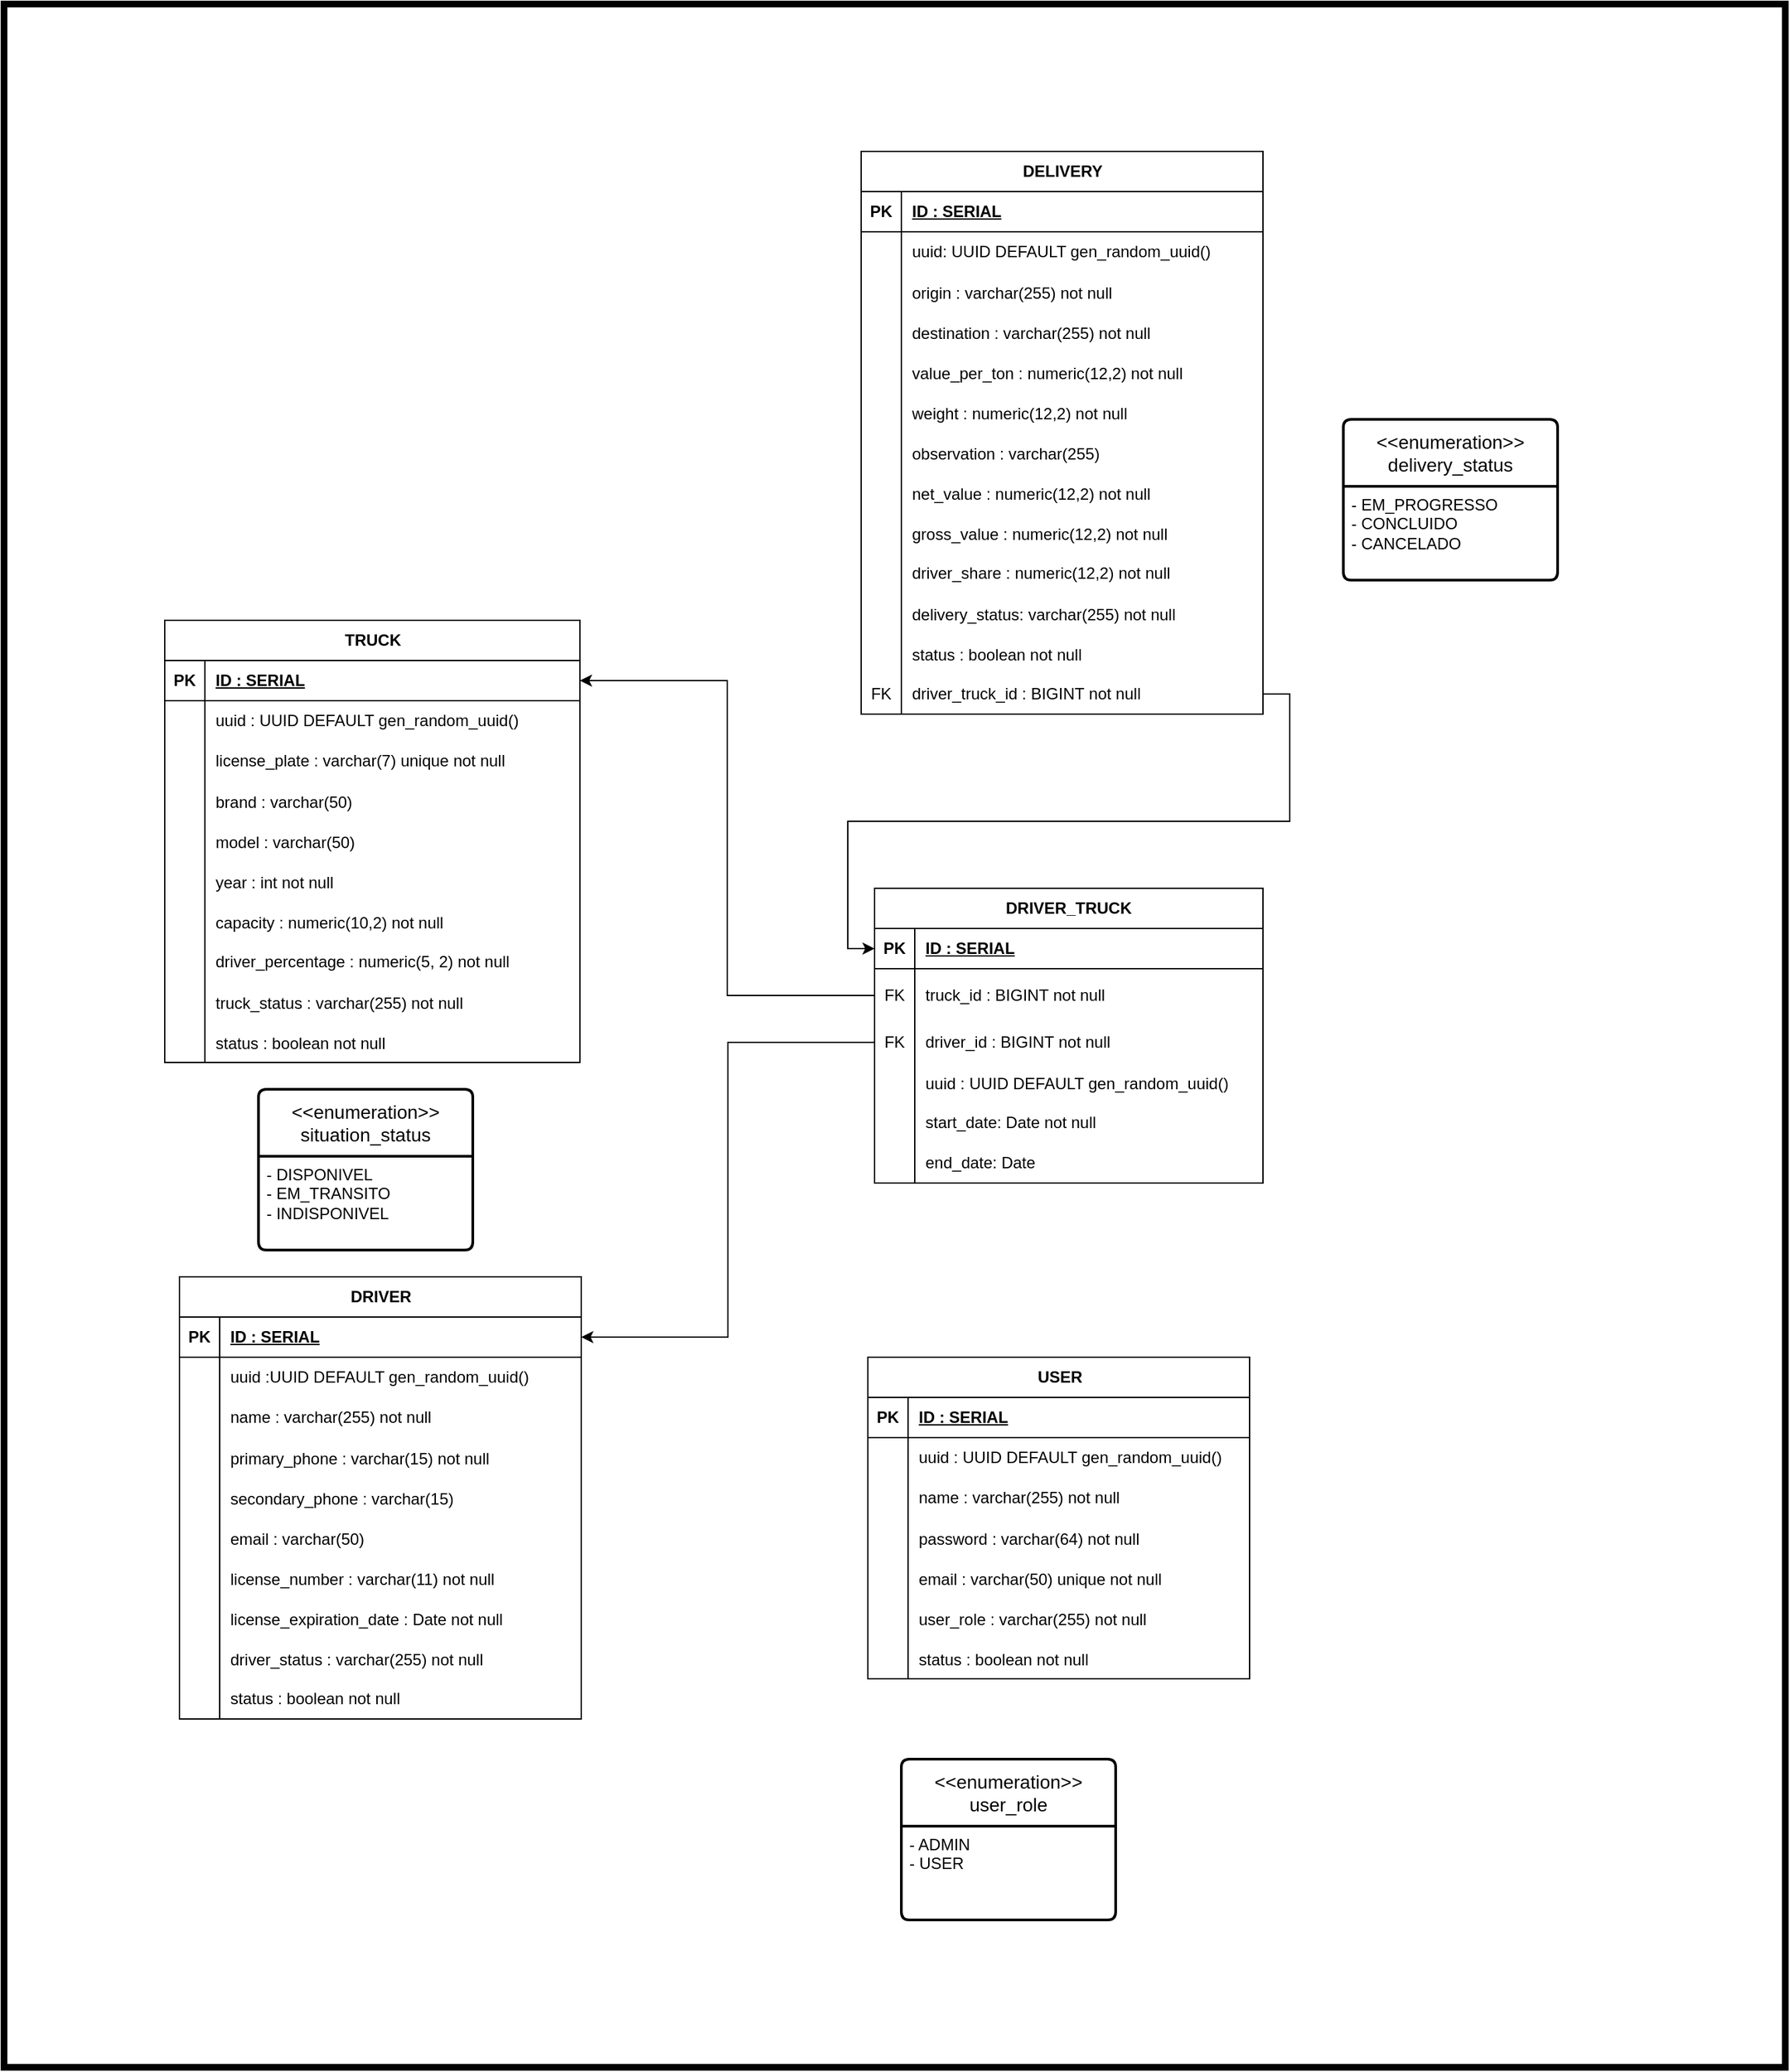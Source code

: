 <mxfile version="24.8.4">
  <diagram name="Página-1" id="pNqZ_SNLBmoqVt6MSf-a">
    <mxGraphModel dx="3679" dy="2663" grid="1" gridSize="10" guides="1" tooltips="1" connect="1" arrows="1" fold="1" page="1" pageScale="1" pageWidth="827" pageHeight="1169" math="0" shadow="0">
      <root>
        <mxCell id="0" />
        <mxCell id="1" parent="0" />
        <mxCell id="ezXLMtQOv2RWku8Z_4Wh-1" value="DRIVER_TRUCK" style="shape=table;startSize=30;container=1;collapsible=1;childLayout=tableLayout;fixedRows=1;rowLines=0;fontStyle=1;align=center;resizeLast=1;html=1;whiteSpace=wrap;" parent="1" vertex="1">
          <mxGeometry x="650" y="80" width="290" height="220" as="geometry" />
        </mxCell>
        <mxCell id="ezXLMtQOv2RWku8Z_4Wh-36" value="" style="shape=tableRow;horizontal=0;startSize=0;swimlaneHead=0;swimlaneBody=0;fillColor=none;collapsible=0;dropTarget=0;points=[[0,0.5],[1,0.5]];portConstraint=eastwest;top=0;left=0;right=0;bottom=1;" parent="ezXLMtQOv2RWku8Z_4Wh-1" vertex="1">
          <mxGeometry y="30" width="290" height="30" as="geometry" />
        </mxCell>
        <mxCell id="ezXLMtQOv2RWku8Z_4Wh-37" value="PK" style="shape=partialRectangle;connectable=0;fillColor=none;top=0;left=0;bottom=0;right=0;fontStyle=1;overflow=hidden;whiteSpace=wrap;html=1;" parent="ezXLMtQOv2RWku8Z_4Wh-36" vertex="1">
          <mxGeometry width="30" height="30" as="geometry">
            <mxRectangle width="30" height="30" as="alternateBounds" />
          </mxGeometry>
        </mxCell>
        <mxCell id="ezXLMtQOv2RWku8Z_4Wh-38" value="ID : SERIAL" style="shape=partialRectangle;connectable=0;fillColor=none;top=0;left=0;bottom=0;right=0;align=left;spacingLeft=6;fontStyle=5;overflow=hidden;whiteSpace=wrap;html=1;" parent="ezXLMtQOv2RWku8Z_4Wh-36" vertex="1">
          <mxGeometry x="30" width="260" height="30" as="geometry">
            <mxRectangle width="260" height="30" as="alternateBounds" />
          </mxGeometry>
        </mxCell>
        <mxCell id="ezXLMtQOv2RWku8Z_4Wh-386" value="" style="shape=tableRow;horizontal=0;startSize=0;swimlaneHead=0;swimlaneBody=0;fillColor=none;collapsible=0;dropTarget=0;points=[[0,0.5],[1,0.5]];portConstraint=eastwest;top=0;left=0;right=0;bottom=0;" parent="ezXLMtQOv2RWku8Z_4Wh-1" vertex="1">
          <mxGeometry y="60" width="290" height="40" as="geometry" />
        </mxCell>
        <mxCell id="ezXLMtQOv2RWku8Z_4Wh-387" value="FK" style="shape=partialRectangle;connectable=0;fillColor=none;top=0;left=0;bottom=0;right=0;fontStyle=0;overflow=hidden;whiteSpace=wrap;html=1;" parent="ezXLMtQOv2RWku8Z_4Wh-386" vertex="1">
          <mxGeometry width="30" height="40" as="geometry">
            <mxRectangle width="30" height="40" as="alternateBounds" />
          </mxGeometry>
        </mxCell>
        <mxCell id="ezXLMtQOv2RWku8Z_4Wh-388" value="truck_id : BIGINT&lt;span style=&quot;text-wrap-mode: nowrap;&quot;&gt;&amp;nbsp;not null&lt;/span&gt;" style="shape=partialRectangle;connectable=0;fillColor=none;top=0;left=0;bottom=0;right=0;align=left;spacingLeft=6;fontStyle=0;overflow=hidden;whiteSpace=wrap;html=1;" parent="ezXLMtQOv2RWku8Z_4Wh-386" vertex="1">
          <mxGeometry x="30" width="260" height="40" as="geometry">
            <mxRectangle width="260" height="40" as="alternateBounds" />
          </mxGeometry>
        </mxCell>
        <mxCell id="ezXLMtQOv2RWku8Z_4Wh-382" value="" style="shape=tableRow;horizontal=0;startSize=0;swimlaneHead=0;swimlaneBody=0;fillColor=none;collapsible=0;dropTarget=0;points=[[0,0.5],[1,0.5]];portConstraint=eastwest;top=0;left=0;right=0;bottom=0;" parent="ezXLMtQOv2RWku8Z_4Wh-1" vertex="1">
          <mxGeometry y="100" width="290" height="30" as="geometry" />
        </mxCell>
        <mxCell id="ezXLMtQOv2RWku8Z_4Wh-383" value="FK" style="shape=partialRectangle;connectable=0;fillColor=none;top=0;left=0;bottom=0;right=0;fontStyle=0;overflow=hidden;whiteSpace=wrap;html=1;" parent="ezXLMtQOv2RWku8Z_4Wh-382" vertex="1">
          <mxGeometry width="30" height="30" as="geometry">
            <mxRectangle width="30" height="30" as="alternateBounds" />
          </mxGeometry>
        </mxCell>
        <mxCell id="ezXLMtQOv2RWku8Z_4Wh-384" value="driver_id : BIGINT&lt;span style=&quot;text-wrap-mode: nowrap;&quot;&gt;&amp;nbsp;not null&lt;/span&gt;" style="shape=partialRectangle;connectable=0;fillColor=none;top=0;left=0;bottom=0;right=0;align=left;spacingLeft=6;fontStyle=0;overflow=hidden;whiteSpace=wrap;html=1;" parent="ezXLMtQOv2RWku8Z_4Wh-382" vertex="1">
          <mxGeometry x="30" width="260" height="30" as="geometry">
            <mxRectangle width="260" height="30" as="alternateBounds" />
          </mxGeometry>
        </mxCell>
        <mxCell id="Ko2edAD_BaUw7JD7dSCf-1" value="" style="shape=tableRow;horizontal=0;startSize=0;swimlaneHead=0;swimlaneBody=0;fillColor=none;collapsible=0;dropTarget=0;points=[[0,0.5],[1,0.5]];portConstraint=eastwest;top=0;left=0;right=0;bottom=0;" parent="ezXLMtQOv2RWku8Z_4Wh-1" vertex="1">
          <mxGeometry y="130" width="290" height="30" as="geometry" />
        </mxCell>
        <mxCell id="Ko2edAD_BaUw7JD7dSCf-2" value="" style="shape=partialRectangle;connectable=0;fillColor=none;top=0;left=0;bottom=0;right=0;editable=1;overflow=hidden;" parent="Ko2edAD_BaUw7JD7dSCf-1" vertex="1">
          <mxGeometry width="30" height="30" as="geometry">
            <mxRectangle width="30" height="30" as="alternateBounds" />
          </mxGeometry>
        </mxCell>
        <mxCell id="Ko2edAD_BaUw7JD7dSCf-3" value="uuid : UUID DEFAULT gen_random_uuid()" style="shape=partialRectangle;connectable=0;fillColor=none;top=0;left=0;bottom=0;right=0;align=left;spacingLeft=6;overflow=hidden;" parent="Ko2edAD_BaUw7JD7dSCf-1" vertex="1">
          <mxGeometry x="30" width="260" height="30" as="geometry">
            <mxRectangle width="260" height="30" as="alternateBounds" />
          </mxGeometry>
        </mxCell>
        <mxCell id="ezXLMtQOv2RWku8Z_4Wh-8" value="" style="shape=tableRow;horizontal=0;startSize=0;swimlaneHead=0;swimlaneBody=0;fillColor=none;collapsible=0;dropTarget=0;points=[[0,0.5],[1,0.5]];portConstraint=eastwest;top=0;left=0;right=0;bottom=0;html=1;" parent="ezXLMtQOv2RWku8Z_4Wh-1" vertex="1">
          <mxGeometry y="160" width="290" height="30" as="geometry" />
        </mxCell>
        <mxCell id="ezXLMtQOv2RWku8Z_4Wh-9" value="" style="shape=partialRectangle;connectable=0;fillColor=none;top=0;left=0;bottom=0;right=0;editable=1;overflow=hidden;html=1;whiteSpace=wrap;" parent="ezXLMtQOv2RWku8Z_4Wh-8" vertex="1">
          <mxGeometry width="30" height="30" as="geometry">
            <mxRectangle width="30" height="30" as="alternateBounds" />
          </mxGeometry>
        </mxCell>
        <mxCell id="ezXLMtQOv2RWku8Z_4Wh-10" value="start_date: Date&lt;span style=&quot;text-wrap-mode: nowrap;&quot;&gt;&amp;nbsp;not null&lt;/span&gt;" style="shape=partialRectangle;connectable=0;fillColor=none;top=0;left=0;bottom=0;right=0;align=left;spacingLeft=6;overflow=hidden;html=1;whiteSpace=wrap;" parent="ezXLMtQOv2RWku8Z_4Wh-8" vertex="1">
          <mxGeometry x="30" width="260" height="30" as="geometry">
            <mxRectangle width="260" height="30" as="alternateBounds" />
          </mxGeometry>
        </mxCell>
        <mxCell id="ezXLMtQOv2RWku8Z_4Wh-11" value="" style="shape=tableRow;horizontal=0;startSize=0;swimlaneHead=0;swimlaneBody=0;fillColor=none;collapsible=0;dropTarget=0;points=[[0,0.5],[1,0.5]];portConstraint=eastwest;top=0;left=0;right=0;bottom=0;html=1;" parent="ezXLMtQOv2RWku8Z_4Wh-1" vertex="1">
          <mxGeometry y="190" width="290" height="30" as="geometry" />
        </mxCell>
        <mxCell id="ezXLMtQOv2RWku8Z_4Wh-12" value="" style="shape=partialRectangle;connectable=0;fillColor=none;top=0;left=0;bottom=0;right=0;editable=1;overflow=hidden;html=1;whiteSpace=wrap;" parent="ezXLMtQOv2RWku8Z_4Wh-11" vertex="1">
          <mxGeometry width="30" height="30" as="geometry">
            <mxRectangle width="30" height="30" as="alternateBounds" />
          </mxGeometry>
        </mxCell>
        <mxCell id="ezXLMtQOv2RWku8Z_4Wh-13" value="end_date: Date" style="shape=partialRectangle;connectable=0;fillColor=none;top=0;left=0;bottom=0;right=0;align=left;spacingLeft=6;overflow=hidden;html=1;whiteSpace=wrap;" parent="ezXLMtQOv2RWku8Z_4Wh-11" vertex="1">
          <mxGeometry x="30" width="260" height="30" as="geometry">
            <mxRectangle width="260" height="30" as="alternateBounds" />
          </mxGeometry>
        </mxCell>
        <mxCell id="ezXLMtQOv2RWku8Z_4Wh-14" value="DRIVER" style="shape=table;startSize=30;container=1;collapsible=1;childLayout=tableLayout;fixedRows=1;rowLines=0;fontStyle=1;align=center;resizeLast=1;html=1;" parent="1" vertex="1">
          <mxGeometry x="131" y="370" width="300" height="330" as="geometry" />
        </mxCell>
        <mxCell id="ezXLMtQOv2RWku8Z_4Wh-15" value="" style="shape=tableRow;horizontal=0;startSize=0;swimlaneHead=0;swimlaneBody=0;fillColor=none;collapsible=0;dropTarget=0;points=[[0,0.5],[1,0.5]];portConstraint=eastwest;top=0;left=0;right=0;bottom=1;" parent="ezXLMtQOv2RWku8Z_4Wh-14" vertex="1">
          <mxGeometry y="30" width="300" height="30" as="geometry" />
        </mxCell>
        <mxCell id="ezXLMtQOv2RWku8Z_4Wh-16" value="PK" style="shape=partialRectangle;connectable=0;fillColor=none;top=0;left=0;bottom=0;right=0;fontStyle=1;overflow=hidden;whiteSpace=wrap;html=1;" parent="ezXLMtQOv2RWku8Z_4Wh-15" vertex="1">
          <mxGeometry width="30" height="30" as="geometry">
            <mxRectangle width="30" height="30" as="alternateBounds" />
          </mxGeometry>
        </mxCell>
        <mxCell id="ezXLMtQOv2RWku8Z_4Wh-17" value="ID : SERIAL" style="shape=partialRectangle;connectable=0;fillColor=none;top=0;left=0;bottom=0;right=0;align=left;spacingLeft=6;fontStyle=5;overflow=hidden;whiteSpace=wrap;html=1;" parent="ezXLMtQOv2RWku8Z_4Wh-15" vertex="1">
          <mxGeometry x="30" width="270" height="30" as="geometry">
            <mxRectangle width="270" height="30" as="alternateBounds" />
          </mxGeometry>
        </mxCell>
        <mxCell id="ezXLMtQOv2RWku8Z_4Wh-18" value="" style="shape=tableRow;horizontal=0;startSize=0;swimlaneHead=0;swimlaneBody=0;fillColor=none;collapsible=0;dropTarget=0;points=[[0,0.5],[1,0.5]];portConstraint=eastwest;top=0;left=0;right=0;bottom=0;" parent="ezXLMtQOv2RWku8Z_4Wh-14" vertex="1">
          <mxGeometry y="60" width="300" height="30" as="geometry" />
        </mxCell>
        <mxCell id="ezXLMtQOv2RWku8Z_4Wh-19" value="" style="shape=partialRectangle;connectable=0;fillColor=none;top=0;left=0;bottom=0;right=0;editable=1;overflow=hidden;whiteSpace=wrap;html=1;" parent="ezXLMtQOv2RWku8Z_4Wh-18" vertex="1">
          <mxGeometry width="30" height="30" as="geometry">
            <mxRectangle width="30" height="30" as="alternateBounds" />
          </mxGeometry>
        </mxCell>
        <mxCell id="ezXLMtQOv2RWku8Z_4Wh-20" value="uuid :UUID DEFAULT gen_random_uuid()" style="shape=partialRectangle;connectable=0;fillColor=none;top=0;left=0;bottom=0;right=0;align=left;spacingLeft=6;overflow=hidden;whiteSpace=wrap;html=1;" parent="ezXLMtQOv2RWku8Z_4Wh-18" vertex="1">
          <mxGeometry x="30" width="270" height="30" as="geometry">
            <mxRectangle width="270" height="30" as="alternateBounds" />
          </mxGeometry>
        </mxCell>
        <mxCell id="ezXLMtQOv2RWku8Z_4Wh-21" value="" style="shape=tableRow;horizontal=0;startSize=0;swimlaneHead=0;swimlaneBody=0;fillColor=none;collapsible=0;dropTarget=0;points=[[0,0.5],[1,0.5]];portConstraint=eastwest;top=0;left=0;right=0;bottom=0;" parent="ezXLMtQOv2RWku8Z_4Wh-14" vertex="1">
          <mxGeometry y="90" width="300" height="30" as="geometry" />
        </mxCell>
        <mxCell id="ezXLMtQOv2RWku8Z_4Wh-22" value="" style="shape=partialRectangle;connectable=0;fillColor=none;top=0;left=0;bottom=0;right=0;editable=1;overflow=hidden;whiteSpace=wrap;html=1;" parent="ezXLMtQOv2RWku8Z_4Wh-21" vertex="1">
          <mxGeometry width="30" height="30" as="geometry">
            <mxRectangle width="30" height="30" as="alternateBounds" />
          </mxGeometry>
        </mxCell>
        <mxCell id="ezXLMtQOv2RWku8Z_4Wh-23" value="name :&amp;nbsp;&lt;span style=&quot;text-wrap-mode: nowrap;&quot;&gt;varchar(255)&lt;/span&gt;&lt;span style=&quot;text-wrap-mode: nowrap;&quot;&gt;&amp;nbsp;not null&lt;/span&gt;" style="shape=partialRectangle;connectable=0;fillColor=none;top=0;left=0;bottom=0;right=0;align=left;spacingLeft=6;overflow=hidden;whiteSpace=wrap;html=1;" parent="ezXLMtQOv2RWku8Z_4Wh-21" vertex="1">
          <mxGeometry x="30" width="270" height="30" as="geometry">
            <mxRectangle width="270" height="30" as="alternateBounds" />
          </mxGeometry>
        </mxCell>
        <mxCell id="ezXLMtQOv2RWku8Z_4Wh-117" value="" style="shape=tableRow;horizontal=0;startSize=0;swimlaneHead=0;swimlaneBody=0;fillColor=none;collapsible=0;dropTarget=0;points=[[0,0.5],[1,0.5]];portConstraint=eastwest;top=0;left=0;right=0;bottom=0;" parent="ezXLMtQOv2RWku8Z_4Wh-14" vertex="1">
          <mxGeometry y="120" width="300" height="30" as="geometry" />
        </mxCell>
        <mxCell id="ezXLMtQOv2RWku8Z_4Wh-118" value="" style="shape=partialRectangle;connectable=0;fillColor=none;top=0;left=0;bottom=0;right=0;editable=1;overflow=hidden;" parent="ezXLMtQOv2RWku8Z_4Wh-117" vertex="1">
          <mxGeometry width="30" height="30" as="geometry">
            <mxRectangle width="30" height="30" as="alternateBounds" />
          </mxGeometry>
        </mxCell>
        <mxCell id="ezXLMtQOv2RWku8Z_4Wh-119" value="primary_phone : varchar(15) not null" style="shape=partialRectangle;connectable=0;fillColor=none;top=0;left=0;bottom=0;right=0;align=left;spacingLeft=6;overflow=hidden;" parent="ezXLMtQOv2RWku8Z_4Wh-117" vertex="1">
          <mxGeometry x="30" width="270" height="30" as="geometry">
            <mxRectangle width="270" height="30" as="alternateBounds" />
          </mxGeometry>
        </mxCell>
        <mxCell id="ezXLMtQOv2RWku8Z_4Wh-129" value="" style="shape=tableRow;horizontal=0;startSize=0;swimlaneHead=0;swimlaneBody=0;fillColor=none;collapsible=0;dropTarget=0;points=[[0,0.5],[1,0.5]];portConstraint=eastwest;top=0;left=0;right=0;bottom=0;" parent="ezXLMtQOv2RWku8Z_4Wh-14" vertex="1">
          <mxGeometry y="150" width="300" height="30" as="geometry" />
        </mxCell>
        <mxCell id="ezXLMtQOv2RWku8Z_4Wh-130" value="" style="shape=partialRectangle;connectable=0;fillColor=none;top=0;left=0;bottom=0;right=0;editable=1;overflow=hidden;" parent="ezXLMtQOv2RWku8Z_4Wh-129" vertex="1">
          <mxGeometry width="30" height="30" as="geometry">
            <mxRectangle width="30" height="30" as="alternateBounds" />
          </mxGeometry>
        </mxCell>
        <mxCell id="ezXLMtQOv2RWku8Z_4Wh-131" value="secondary_phone : varchar(15)" style="shape=partialRectangle;connectable=0;fillColor=none;top=0;left=0;bottom=0;right=0;align=left;spacingLeft=6;overflow=hidden;" parent="ezXLMtQOv2RWku8Z_4Wh-129" vertex="1">
          <mxGeometry x="30" width="270" height="30" as="geometry">
            <mxRectangle width="270" height="30" as="alternateBounds" />
          </mxGeometry>
        </mxCell>
        <mxCell id="ezXLMtQOv2RWku8Z_4Wh-125" value="" style="shape=tableRow;horizontal=0;startSize=0;swimlaneHead=0;swimlaneBody=0;fillColor=none;collapsible=0;dropTarget=0;points=[[0,0.5],[1,0.5]];portConstraint=eastwest;top=0;left=0;right=0;bottom=0;" parent="ezXLMtQOv2RWku8Z_4Wh-14" vertex="1">
          <mxGeometry y="180" width="300" height="30" as="geometry" />
        </mxCell>
        <mxCell id="ezXLMtQOv2RWku8Z_4Wh-126" value="" style="shape=partialRectangle;connectable=0;fillColor=none;top=0;left=0;bottom=0;right=0;editable=1;overflow=hidden;" parent="ezXLMtQOv2RWku8Z_4Wh-125" vertex="1">
          <mxGeometry width="30" height="30" as="geometry">
            <mxRectangle width="30" height="30" as="alternateBounds" />
          </mxGeometry>
        </mxCell>
        <mxCell id="ezXLMtQOv2RWku8Z_4Wh-127" value="email : varchar(50)" style="shape=partialRectangle;connectable=0;fillColor=none;top=0;left=0;bottom=0;right=0;align=left;spacingLeft=6;overflow=hidden;" parent="ezXLMtQOv2RWku8Z_4Wh-125" vertex="1">
          <mxGeometry x="30" width="270" height="30" as="geometry">
            <mxRectangle width="270" height="30" as="alternateBounds" />
          </mxGeometry>
        </mxCell>
        <mxCell id="ezXLMtQOv2RWku8Z_4Wh-121" value="" style="shape=tableRow;horizontal=0;startSize=0;swimlaneHead=0;swimlaneBody=0;fillColor=none;collapsible=0;dropTarget=0;points=[[0,0.5],[1,0.5]];portConstraint=eastwest;top=0;left=0;right=0;bottom=0;" parent="ezXLMtQOv2RWku8Z_4Wh-14" vertex="1">
          <mxGeometry y="210" width="300" height="30" as="geometry" />
        </mxCell>
        <mxCell id="ezXLMtQOv2RWku8Z_4Wh-122" value="" style="shape=partialRectangle;connectable=0;fillColor=none;top=0;left=0;bottom=0;right=0;editable=1;overflow=hidden;" parent="ezXLMtQOv2RWku8Z_4Wh-121" vertex="1">
          <mxGeometry width="30" height="30" as="geometry">
            <mxRectangle width="30" height="30" as="alternateBounds" />
          </mxGeometry>
        </mxCell>
        <mxCell id="ezXLMtQOv2RWku8Z_4Wh-123" value="license_number : varchar(11) not null" style="shape=partialRectangle;connectable=0;fillColor=none;top=0;left=0;bottom=0;right=0;align=left;spacingLeft=6;overflow=hidden;" parent="ezXLMtQOv2RWku8Z_4Wh-121" vertex="1">
          <mxGeometry x="30" width="270" height="30" as="geometry">
            <mxRectangle width="270" height="30" as="alternateBounds" />
          </mxGeometry>
        </mxCell>
        <mxCell id="ezXLMtQOv2RWku8Z_4Wh-141" value="" style="shape=tableRow;horizontal=0;startSize=0;swimlaneHead=0;swimlaneBody=0;fillColor=none;collapsible=0;dropTarget=0;points=[[0,0.5],[1,0.5]];portConstraint=eastwest;top=0;left=0;right=0;bottom=0;" parent="ezXLMtQOv2RWku8Z_4Wh-14" vertex="1">
          <mxGeometry y="240" width="300" height="30" as="geometry" />
        </mxCell>
        <mxCell id="ezXLMtQOv2RWku8Z_4Wh-142" value="" style="shape=partialRectangle;connectable=0;fillColor=none;top=0;left=0;bottom=0;right=0;editable=1;overflow=hidden;" parent="ezXLMtQOv2RWku8Z_4Wh-141" vertex="1">
          <mxGeometry width="30" height="30" as="geometry">
            <mxRectangle width="30" height="30" as="alternateBounds" />
          </mxGeometry>
        </mxCell>
        <mxCell id="ezXLMtQOv2RWku8Z_4Wh-143" value="license_expiration_date : Date not null" style="shape=partialRectangle;connectable=0;fillColor=none;top=0;left=0;bottom=0;right=0;align=left;spacingLeft=6;overflow=hidden;" parent="ezXLMtQOv2RWku8Z_4Wh-141" vertex="1">
          <mxGeometry x="30" width="270" height="30" as="geometry">
            <mxRectangle width="270" height="30" as="alternateBounds" />
          </mxGeometry>
        </mxCell>
        <mxCell id="ezXLMtQOv2RWku8Z_4Wh-327" value="" style="shape=tableRow;horizontal=0;startSize=0;swimlaneHead=0;swimlaneBody=0;fillColor=none;collapsible=0;dropTarget=0;points=[[0,0.5],[1,0.5]];portConstraint=eastwest;top=0;left=0;right=0;bottom=0;" parent="ezXLMtQOv2RWku8Z_4Wh-14" vertex="1">
          <mxGeometry y="270" width="300" height="30" as="geometry" />
        </mxCell>
        <mxCell id="ezXLMtQOv2RWku8Z_4Wh-328" value="" style="shape=partialRectangle;connectable=0;fillColor=none;top=0;left=0;bottom=0;right=0;editable=1;overflow=hidden;" parent="ezXLMtQOv2RWku8Z_4Wh-327" vertex="1">
          <mxGeometry width="30" height="30" as="geometry">
            <mxRectangle width="30" height="30" as="alternateBounds" />
          </mxGeometry>
        </mxCell>
        <mxCell id="ezXLMtQOv2RWku8Z_4Wh-329" value="driver_status : varchar(255) not null" style="shape=partialRectangle;connectable=0;fillColor=none;top=0;left=0;bottom=0;right=0;align=left;spacingLeft=6;overflow=hidden;" parent="ezXLMtQOv2RWku8Z_4Wh-327" vertex="1">
          <mxGeometry x="30" width="270" height="30" as="geometry">
            <mxRectangle width="270" height="30" as="alternateBounds" />
          </mxGeometry>
        </mxCell>
        <mxCell id="ezXLMtQOv2RWku8Z_4Wh-24" value="" style="shape=tableRow;horizontal=0;startSize=0;swimlaneHead=0;swimlaneBody=0;fillColor=none;collapsible=0;dropTarget=0;points=[[0,0.5],[1,0.5]];portConstraint=eastwest;top=0;left=0;right=0;bottom=0;" parent="ezXLMtQOv2RWku8Z_4Wh-14" vertex="1">
          <mxGeometry y="300" width="300" height="30" as="geometry" />
        </mxCell>
        <mxCell id="ezXLMtQOv2RWku8Z_4Wh-25" value="" style="shape=partialRectangle;connectable=0;fillColor=none;top=0;left=0;bottom=0;right=0;editable=1;overflow=hidden;whiteSpace=wrap;html=1;" parent="ezXLMtQOv2RWku8Z_4Wh-24" vertex="1">
          <mxGeometry width="30" height="30" as="geometry">
            <mxRectangle width="30" height="30" as="alternateBounds" />
          </mxGeometry>
        </mxCell>
        <mxCell id="ezXLMtQOv2RWku8Z_4Wh-26" value="status : boolean&lt;span style=&quot;text-wrap-mode: nowrap;&quot;&gt;&amp;nbsp;not null&lt;/span&gt;" style="shape=partialRectangle;connectable=0;fillColor=none;top=0;left=0;bottom=0;right=0;align=left;spacingLeft=6;overflow=hidden;whiteSpace=wrap;html=1;" parent="ezXLMtQOv2RWku8Z_4Wh-24" vertex="1">
          <mxGeometry x="30" width="270" height="30" as="geometry">
            <mxRectangle width="270" height="30" as="alternateBounds" />
          </mxGeometry>
        </mxCell>
        <mxCell id="ezXLMtQOv2RWku8Z_4Wh-54" value="TRUCK" style="shape=table;startSize=30;container=1;collapsible=1;childLayout=tableLayout;fixedRows=1;rowLines=0;fontStyle=1;align=center;resizeLast=1;html=1;" parent="1" vertex="1">
          <mxGeometry x="120" y="-120" width="310" height="330" as="geometry" />
        </mxCell>
        <mxCell id="ezXLMtQOv2RWku8Z_4Wh-55" value="" style="shape=tableRow;horizontal=0;startSize=0;swimlaneHead=0;swimlaneBody=0;fillColor=none;collapsible=0;dropTarget=0;points=[[0,0.5],[1,0.5]];portConstraint=eastwest;top=0;left=0;right=0;bottom=1;" parent="ezXLMtQOv2RWku8Z_4Wh-54" vertex="1">
          <mxGeometry y="30" width="310" height="30" as="geometry" />
        </mxCell>
        <mxCell id="ezXLMtQOv2RWku8Z_4Wh-56" value="PK" style="shape=partialRectangle;connectable=0;fillColor=none;top=0;left=0;bottom=0;right=0;fontStyle=1;overflow=hidden;whiteSpace=wrap;html=1;" parent="ezXLMtQOv2RWku8Z_4Wh-55" vertex="1">
          <mxGeometry width="30" height="30" as="geometry">
            <mxRectangle width="30" height="30" as="alternateBounds" />
          </mxGeometry>
        </mxCell>
        <mxCell id="ezXLMtQOv2RWku8Z_4Wh-57" value="ID : SERIAL" style="shape=partialRectangle;connectable=0;fillColor=none;top=0;left=0;bottom=0;right=0;align=left;spacingLeft=6;fontStyle=5;overflow=hidden;whiteSpace=wrap;html=1;" parent="ezXLMtQOv2RWku8Z_4Wh-55" vertex="1">
          <mxGeometry x="30" width="280" height="30" as="geometry">
            <mxRectangle width="280" height="30" as="alternateBounds" />
          </mxGeometry>
        </mxCell>
        <mxCell id="ezXLMtQOv2RWku8Z_4Wh-58" value="" style="shape=tableRow;horizontal=0;startSize=0;swimlaneHead=0;swimlaneBody=0;fillColor=none;collapsible=0;dropTarget=0;points=[[0,0.5],[1,0.5]];portConstraint=eastwest;top=0;left=0;right=0;bottom=0;" parent="ezXLMtQOv2RWku8Z_4Wh-54" vertex="1">
          <mxGeometry y="60" width="310" height="30" as="geometry" />
        </mxCell>
        <mxCell id="ezXLMtQOv2RWku8Z_4Wh-59" value="" style="shape=partialRectangle;connectable=0;fillColor=none;top=0;left=0;bottom=0;right=0;editable=1;overflow=hidden;whiteSpace=wrap;html=1;" parent="ezXLMtQOv2RWku8Z_4Wh-58" vertex="1">
          <mxGeometry width="30" height="30" as="geometry">
            <mxRectangle width="30" height="30" as="alternateBounds" />
          </mxGeometry>
        </mxCell>
        <mxCell id="ezXLMtQOv2RWku8Z_4Wh-60" value="uuid : UUID DEFAULT gen_random_uuid()" style="shape=partialRectangle;connectable=0;fillColor=none;top=0;left=0;bottom=0;right=0;align=left;spacingLeft=6;overflow=hidden;whiteSpace=wrap;html=1;" parent="ezXLMtQOv2RWku8Z_4Wh-58" vertex="1">
          <mxGeometry x="30" width="280" height="30" as="geometry">
            <mxRectangle width="280" height="30" as="alternateBounds" />
          </mxGeometry>
        </mxCell>
        <mxCell id="ezXLMtQOv2RWku8Z_4Wh-61" value="" style="shape=tableRow;horizontal=0;startSize=0;swimlaneHead=0;swimlaneBody=0;fillColor=none;collapsible=0;dropTarget=0;points=[[0,0.5],[1,0.5]];portConstraint=eastwest;top=0;left=0;right=0;bottom=0;" parent="ezXLMtQOv2RWku8Z_4Wh-54" vertex="1">
          <mxGeometry y="90" width="310" height="30" as="geometry" />
        </mxCell>
        <mxCell id="ezXLMtQOv2RWku8Z_4Wh-62" value="" style="shape=partialRectangle;connectable=0;fillColor=none;top=0;left=0;bottom=0;right=0;editable=1;overflow=hidden;whiteSpace=wrap;html=1;" parent="ezXLMtQOv2RWku8Z_4Wh-61" vertex="1">
          <mxGeometry width="30" height="30" as="geometry">
            <mxRectangle width="30" height="30" as="alternateBounds" />
          </mxGeometry>
        </mxCell>
        <mxCell id="ezXLMtQOv2RWku8Z_4Wh-63" value="license_plate : varchar(7) unique&amp;nbsp;&lt;span style=&quot;text-wrap-mode: nowrap;&quot;&gt;not null&lt;/span&gt;" style="shape=partialRectangle;connectable=0;fillColor=none;top=0;left=0;bottom=0;right=0;align=left;spacingLeft=6;overflow=hidden;whiteSpace=wrap;html=1;" parent="ezXLMtQOv2RWku8Z_4Wh-61" vertex="1">
          <mxGeometry x="30" width="280" height="30" as="geometry">
            <mxRectangle width="280" height="30" as="alternateBounds" />
          </mxGeometry>
        </mxCell>
        <mxCell id="ezXLMtQOv2RWku8Z_4Wh-145" value="" style="shape=tableRow;horizontal=0;startSize=0;swimlaneHead=0;swimlaneBody=0;fillColor=none;collapsible=0;dropTarget=0;points=[[0,0.5],[1,0.5]];portConstraint=eastwest;top=0;left=0;right=0;bottom=0;" parent="ezXLMtQOv2RWku8Z_4Wh-54" vertex="1">
          <mxGeometry y="120" width="310" height="30" as="geometry" />
        </mxCell>
        <mxCell id="ezXLMtQOv2RWku8Z_4Wh-146" value="" style="shape=partialRectangle;connectable=0;fillColor=none;top=0;left=0;bottom=0;right=0;editable=1;overflow=hidden;" parent="ezXLMtQOv2RWku8Z_4Wh-145" vertex="1">
          <mxGeometry width="30" height="30" as="geometry">
            <mxRectangle width="30" height="30" as="alternateBounds" />
          </mxGeometry>
        </mxCell>
        <mxCell id="ezXLMtQOv2RWku8Z_4Wh-147" value="brand : varchar(50)" style="shape=partialRectangle;connectable=0;fillColor=none;top=0;left=0;bottom=0;right=0;align=left;spacingLeft=6;overflow=hidden;" parent="ezXLMtQOv2RWku8Z_4Wh-145" vertex="1">
          <mxGeometry x="30" width="280" height="30" as="geometry">
            <mxRectangle width="280" height="30" as="alternateBounds" />
          </mxGeometry>
        </mxCell>
        <mxCell id="ezXLMtQOv2RWku8Z_4Wh-133" value="" style="shape=tableRow;horizontal=0;startSize=0;swimlaneHead=0;swimlaneBody=0;fillColor=none;collapsible=0;dropTarget=0;points=[[0,0.5],[1,0.5]];portConstraint=eastwest;top=0;left=0;right=0;bottom=0;" parent="ezXLMtQOv2RWku8Z_4Wh-54" vertex="1">
          <mxGeometry y="150" width="310" height="30" as="geometry" />
        </mxCell>
        <mxCell id="ezXLMtQOv2RWku8Z_4Wh-134" value="" style="shape=partialRectangle;connectable=0;fillColor=none;top=0;left=0;bottom=0;right=0;editable=1;overflow=hidden;" parent="ezXLMtQOv2RWku8Z_4Wh-133" vertex="1">
          <mxGeometry width="30" height="30" as="geometry">
            <mxRectangle width="30" height="30" as="alternateBounds" />
          </mxGeometry>
        </mxCell>
        <mxCell id="ezXLMtQOv2RWku8Z_4Wh-135" value="model : varchar(50)" style="shape=partialRectangle;connectable=0;fillColor=none;top=0;left=0;bottom=0;right=0;align=left;spacingLeft=6;overflow=hidden;" parent="ezXLMtQOv2RWku8Z_4Wh-133" vertex="1">
          <mxGeometry x="30" width="280" height="30" as="geometry">
            <mxRectangle width="280" height="30" as="alternateBounds" />
          </mxGeometry>
        </mxCell>
        <mxCell id="ezXLMtQOv2RWku8Z_4Wh-264" value="" style="shape=tableRow;horizontal=0;startSize=0;swimlaneHead=0;swimlaneBody=0;fillColor=none;collapsible=0;dropTarget=0;points=[[0,0.5],[1,0.5]];portConstraint=eastwest;top=0;left=0;right=0;bottom=0;" parent="ezXLMtQOv2RWku8Z_4Wh-54" vertex="1">
          <mxGeometry y="180" width="310" height="30" as="geometry" />
        </mxCell>
        <mxCell id="ezXLMtQOv2RWku8Z_4Wh-265" value="" style="shape=partialRectangle;connectable=0;fillColor=none;top=0;left=0;bottom=0;right=0;editable=1;overflow=hidden;" parent="ezXLMtQOv2RWku8Z_4Wh-264" vertex="1">
          <mxGeometry width="30" height="30" as="geometry">
            <mxRectangle width="30" height="30" as="alternateBounds" />
          </mxGeometry>
        </mxCell>
        <mxCell id="ezXLMtQOv2RWku8Z_4Wh-266" value="year : int not null" style="shape=partialRectangle;connectable=0;fillColor=none;top=0;left=0;bottom=0;right=0;align=left;spacingLeft=6;overflow=hidden;" parent="ezXLMtQOv2RWku8Z_4Wh-264" vertex="1">
          <mxGeometry x="30" width="280" height="30" as="geometry">
            <mxRectangle width="280" height="30" as="alternateBounds" />
          </mxGeometry>
        </mxCell>
        <mxCell id="ezXLMtQOv2RWku8Z_4Wh-260" value="" style="shape=tableRow;horizontal=0;startSize=0;swimlaneHead=0;swimlaneBody=0;fillColor=none;collapsible=0;dropTarget=0;points=[[0,0.5],[1,0.5]];portConstraint=eastwest;top=0;left=0;right=0;bottom=0;" parent="ezXLMtQOv2RWku8Z_4Wh-54" vertex="1">
          <mxGeometry y="210" width="310" height="30" as="geometry" />
        </mxCell>
        <mxCell id="ezXLMtQOv2RWku8Z_4Wh-261" value="" style="shape=partialRectangle;connectable=0;fillColor=none;top=0;left=0;bottom=0;right=0;editable=1;overflow=hidden;" parent="ezXLMtQOv2RWku8Z_4Wh-260" vertex="1">
          <mxGeometry width="30" height="30" as="geometry">
            <mxRectangle width="30" height="30" as="alternateBounds" />
          </mxGeometry>
        </mxCell>
        <mxCell id="ezXLMtQOv2RWku8Z_4Wh-262" value="capacity : numeric(10,2) not null" style="shape=partialRectangle;connectable=0;fillColor=none;top=0;left=0;bottom=0;right=0;align=left;spacingLeft=6;overflow=hidden;" parent="ezXLMtQOv2RWku8Z_4Wh-260" vertex="1">
          <mxGeometry x="30" width="280" height="30" as="geometry">
            <mxRectangle width="280" height="30" as="alternateBounds" />
          </mxGeometry>
        </mxCell>
        <mxCell id="ezXLMtQOv2RWku8Z_4Wh-64" value="" style="shape=tableRow;horizontal=0;startSize=0;swimlaneHead=0;swimlaneBody=0;fillColor=none;collapsible=0;dropTarget=0;points=[[0,0.5],[1,0.5]];portConstraint=eastwest;top=0;left=0;right=0;bottom=0;" parent="ezXLMtQOv2RWku8Z_4Wh-54" vertex="1">
          <mxGeometry y="240" width="310" height="30" as="geometry" />
        </mxCell>
        <mxCell id="ezXLMtQOv2RWku8Z_4Wh-65" value="" style="shape=partialRectangle;connectable=0;fillColor=none;top=0;left=0;bottom=0;right=0;editable=1;overflow=hidden;whiteSpace=wrap;html=1;" parent="ezXLMtQOv2RWku8Z_4Wh-64" vertex="1">
          <mxGeometry width="30" height="30" as="geometry">
            <mxRectangle width="30" height="30" as="alternateBounds" />
          </mxGeometry>
        </mxCell>
        <mxCell id="ezXLMtQOv2RWku8Z_4Wh-66" value="driver_percentage :&amp;nbsp;&lt;span style=&quot;text-wrap-mode: nowrap;&quot;&gt;numeric(5, 2) not null&lt;/span&gt;" style="shape=partialRectangle;connectable=0;fillColor=none;top=0;left=0;bottom=0;right=0;align=left;spacingLeft=6;overflow=hidden;whiteSpace=wrap;html=1;" parent="ezXLMtQOv2RWku8Z_4Wh-64" vertex="1">
          <mxGeometry x="30" width="280" height="30" as="geometry">
            <mxRectangle width="280" height="30" as="alternateBounds" />
          </mxGeometry>
        </mxCell>
        <mxCell id="ezXLMtQOv2RWku8Z_4Wh-332" value="" style="shape=tableRow;horizontal=0;startSize=0;swimlaneHead=0;swimlaneBody=0;fillColor=none;collapsible=0;dropTarget=0;points=[[0,0.5],[1,0.5]];portConstraint=eastwest;top=0;left=0;right=0;bottom=0;" parent="ezXLMtQOv2RWku8Z_4Wh-54" vertex="1">
          <mxGeometry y="270" width="310" height="30" as="geometry" />
        </mxCell>
        <mxCell id="ezXLMtQOv2RWku8Z_4Wh-333" value="" style="shape=partialRectangle;connectable=0;fillColor=none;top=0;left=0;bottom=0;right=0;editable=1;overflow=hidden;" parent="ezXLMtQOv2RWku8Z_4Wh-332" vertex="1">
          <mxGeometry width="30" height="30" as="geometry">
            <mxRectangle width="30" height="30" as="alternateBounds" />
          </mxGeometry>
        </mxCell>
        <mxCell id="ezXLMtQOv2RWku8Z_4Wh-334" value="truck_status : varchar(255) not null" style="shape=partialRectangle;connectable=0;fillColor=none;top=0;left=0;bottom=0;right=0;align=left;spacingLeft=6;overflow=hidden;" parent="ezXLMtQOv2RWku8Z_4Wh-332" vertex="1">
          <mxGeometry x="30" width="280" height="30" as="geometry">
            <mxRectangle width="280" height="30" as="alternateBounds" />
          </mxGeometry>
        </mxCell>
        <mxCell id="ezXLMtQOv2RWku8Z_4Wh-268" value="" style="shape=tableRow;horizontal=0;startSize=0;swimlaneHead=0;swimlaneBody=0;fillColor=none;collapsible=0;dropTarget=0;points=[[0,0.5],[1,0.5]];portConstraint=eastwest;top=0;left=0;right=0;bottom=0;" parent="ezXLMtQOv2RWku8Z_4Wh-54" vertex="1">
          <mxGeometry y="300" width="310" height="30" as="geometry" />
        </mxCell>
        <mxCell id="ezXLMtQOv2RWku8Z_4Wh-269" value="" style="shape=partialRectangle;connectable=0;fillColor=none;top=0;left=0;bottom=0;right=0;editable=1;overflow=hidden;" parent="ezXLMtQOv2RWku8Z_4Wh-268" vertex="1">
          <mxGeometry width="30" height="30" as="geometry">
            <mxRectangle width="30" height="30" as="alternateBounds" />
          </mxGeometry>
        </mxCell>
        <mxCell id="ezXLMtQOv2RWku8Z_4Wh-270" value="status : boolean not null" style="shape=partialRectangle;connectable=0;fillColor=none;top=0;left=0;bottom=0;right=0;align=left;spacingLeft=6;overflow=hidden;" parent="ezXLMtQOv2RWku8Z_4Wh-268" vertex="1">
          <mxGeometry x="30" width="280" height="30" as="geometry">
            <mxRectangle width="280" height="30" as="alternateBounds" />
          </mxGeometry>
        </mxCell>
        <mxCell id="ezXLMtQOv2RWku8Z_4Wh-236" value="USER" style="shape=table;startSize=30;container=1;collapsible=1;childLayout=tableLayout;fixedRows=1;rowLines=0;fontStyle=1;align=center;resizeLast=1;html=1;" parent="1" vertex="1">
          <mxGeometry x="645" y="430" width="285" height="240" as="geometry" />
        </mxCell>
        <mxCell id="ezXLMtQOv2RWku8Z_4Wh-237" value="" style="shape=tableRow;horizontal=0;startSize=0;swimlaneHead=0;swimlaneBody=0;fillColor=none;collapsible=0;dropTarget=0;points=[[0,0.5],[1,0.5]];portConstraint=eastwest;top=0;left=0;right=0;bottom=1;" parent="ezXLMtQOv2RWku8Z_4Wh-236" vertex="1">
          <mxGeometry y="30" width="285" height="30" as="geometry" />
        </mxCell>
        <mxCell id="ezXLMtQOv2RWku8Z_4Wh-238" value="PK" style="shape=partialRectangle;connectable=0;fillColor=none;top=0;left=0;bottom=0;right=0;fontStyle=1;overflow=hidden;whiteSpace=wrap;html=1;" parent="ezXLMtQOv2RWku8Z_4Wh-237" vertex="1">
          <mxGeometry width="30" height="30" as="geometry">
            <mxRectangle width="30" height="30" as="alternateBounds" />
          </mxGeometry>
        </mxCell>
        <mxCell id="ezXLMtQOv2RWku8Z_4Wh-239" value="ID : SERIAL" style="shape=partialRectangle;connectable=0;fillColor=none;top=0;left=0;bottom=0;right=0;align=left;spacingLeft=6;fontStyle=5;overflow=hidden;whiteSpace=wrap;html=1;" parent="ezXLMtQOv2RWku8Z_4Wh-237" vertex="1">
          <mxGeometry x="30" width="255" height="30" as="geometry">
            <mxRectangle width="255" height="30" as="alternateBounds" />
          </mxGeometry>
        </mxCell>
        <mxCell id="ezXLMtQOv2RWku8Z_4Wh-240" value="" style="shape=tableRow;horizontal=0;startSize=0;swimlaneHead=0;swimlaneBody=0;fillColor=none;collapsible=0;dropTarget=0;points=[[0,0.5],[1,0.5]];portConstraint=eastwest;top=0;left=0;right=0;bottom=0;" parent="ezXLMtQOv2RWku8Z_4Wh-236" vertex="1">
          <mxGeometry y="60" width="285" height="30" as="geometry" />
        </mxCell>
        <mxCell id="ezXLMtQOv2RWku8Z_4Wh-241" value="" style="shape=partialRectangle;connectable=0;fillColor=none;top=0;left=0;bottom=0;right=0;editable=1;overflow=hidden;whiteSpace=wrap;html=1;" parent="ezXLMtQOv2RWku8Z_4Wh-240" vertex="1">
          <mxGeometry width="30" height="30" as="geometry">
            <mxRectangle width="30" height="30" as="alternateBounds" />
          </mxGeometry>
        </mxCell>
        <mxCell id="ezXLMtQOv2RWku8Z_4Wh-242" value="uuid : UUID DEFAULT gen_random_uuid()" style="shape=partialRectangle;connectable=0;fillColor=none;top=0;left=0;bottom=0;right=0;align=left;spacingLeft=6;overflow=hidden;whiteSpace=wrap;html=1;" parent="ezXLMtQOv2RWku8Z_4Wh-240" vertex="1">
          <mxGeometry x="30" width="255" height="30" as="geometry">
            <mxRectangle width="255" height="30" as="alternateBounds" />
          </mxGeometry>
        </mxCell>
        <mxCell id="ezXLMtQOv2RWku8Z_4Wh-243" value="" style="shape=tableRow;horizontal=0;startSize=0;swimlaneHead=0;swimlaneBody=0;fillColor=none;collapsible=0;dropTarget=0;points=[[0,0.5],[1,0.5]];portConstraint=eastwest;top=0;left=0;right=0;bottom=0;" parent="ezXLMtQOv2RWku8Z_4Wh-236" vertex="1">
          <mxGeometry y="90" width="285" height="30" as="geometry" />
        </mxCell>
        <mxCell id="ezXLMtQOv2RWku8Z_4Wh-244" value="" style="shape=partialRectangle;connectable=0;fillColor=none;top=0;left=0;bottom=0;right=0;editable=1;overflow=hidden;whiteSpace=wrap;html=1;" parent="ezXLMtQOv2RWku8Z_4Wh-243" vertex="1">
          <mxGeometry width="30" height="30" as="geometry">
            <mxRectangle width="30" height="30" as="alternateBounds" />
          </mxGeometry>
        </mxCell>
        <mxCell id="ezXLMtQOv2RWku8Z_4Wh-245" value="name : varchar(255)&lt;span style=&quot;text-wrap-mode: nowrap;&quot;&gt;&amp;nbsp;not null&lt;/span&gt;" style="shape=partialRectangle;connectable=0;fillColor=none;top=0;left=0;bottom=0;right=0;align=left;spacingLeft=6;overflow=hidden;whiteSpace=wrap;html=1;" parent="ezXLMtQOv2RWku8Z_4Wh-243" vertex="1">
          <mxGeometry x="30" width="255" height="30" as="geometry">
            <mxRectangle width="255" height="30" as="alternateBounds" />
          </mxGeometry>
        </mxCell>
        <mxCell id="ezXLMtQOv2RWku8Z_4Wh-366" value="" style="shape=tableRow;horizontal=0;startSize=0;swimlaneHead=0;swimlaneBody=0;fillColor=none;collapsible=0;dropTarget=0;points=[[0,0.5],[1,0.5]];portConstraint=eastwest;top=0;left=0;right=0;bottom=0;" parent="ezXLMtQOv2RWku8Z_4Wh-236" vertex="1">
          <mxGeometry y="120" width="285" height="30" as="geometry" />
        </mxCell>
        <mxCell id="ezXLMtQOv2RWku8Z_4Wh-367" value="" style="shape=partialRectangle;connectable=0;fillColor=none;top=0;left=0;bottom=0;right=0;editable=1;overflow=hidden;" parent="ezXLMtQOv2RWku8Z_4Wh-366" vertex="1">
          <mxGeometry width="30" height="30" as="geometry">
            <mxRectangle width="30" height="30" as="alternateBounds" />
          </mxGeometry>
        </mxCell>
        <mxCell id="ezXLMtQOv2RWku8Z_4Wh-368" value="password : varchar(64) not null" style="shape=partialRectangle;connectable=0;fillColor=none;top=0;left=0;bottom=0;right=0;align=left;spacingLeft=6;overflow=hidden;" parent="ezXLMtQOv2RWku8Z_4Wh-366" vertex="1">
          <mxGeometry x="30" width="255" height="30" as="geometry">
            <mxRectangle width="255" height="30" as="alternateBounds" />
          </mxGeometry>
        </mxCell>
        <mxCell id="ezXLMtQOv2RWku8Z_4Wh-370" value="" style="shape=tableRow;horizontal=0;startSize=0;swimlaneHead=0;swimlaneBody=0;fillColor=none;collapsible=0;dropTarget=0;points=[[0,0.5],[1,0.5]];portConstraint=eastwest;top=0;left=0;right=0;bottom=0;" parent="ezXLMtQOv2RWku8Z_4Wh-236" vertex="1">
          <mxGeometry y="150" width="285" height="30" as="geometry" />
        </mxCell>
        <mxCell id="ezXLMtQOv2RWku8Z_4Wh-371" value="" style="shape=partialRectangle;connectable=0;fillColor=none;top=0;left=0;bottom=0;right=0;editable=1;overflow=hidden;" parent="ezXLMtQOv2RWku8Z_4Wh-370" vertex="1">
          <mxGeometry width="30" height="30" as="geometry">
            <mxRectangle width="30" height="30" as="alternateBounds" />
          </mxGeometry>
        </mxCell>
        <mxCell id="ezXLMtQOv2RWku8Z_4Wh-372" value="email : varchar(50) unique not null" style="shape=partialRectangle;connectable=0;fillColor=none;top=0;left=0;bottom=0;right=0;align=left;spacingLeft=6;overflow=hidden;" parent="ezXLMtQOv2RWku8Z_4Wh-370" vertex="1">
          <mxGeometry x="30" width="255" height="30" as="geometry">
            <mxRectangle width="255" height="30" as="alternateBounds" />
          </mxGeometry>
        </mxCell>
        <mxCell id="ezXLMtQOv2RWku8Z_4Wh-374" value="" style="shape=tableRow;horizontal=0;startSize=0;swimlaneHead=0;swimlaneBody=0;fillColor=none;collapsible=0;dropTarget=0;points=[[0,0.5],[1,0.5]];portConstraint=eastwest;top=0;left=0;right=0;bottom=0;" parent="ezXLMtQOv2RWku8Z_4Wh-236" vertex="1">
          <mxGeometry y="180" width="285" height="30" as="geometry" />
        </mxCell>
        <mxCell id="ezXLMtQOv2RWku8Z_4Wh-375" value="" style="shape=partialRectangle;connectable=0;fillColor=none;top=0;left=0;bottom=0;right=0;editable=1;overflow=hidden;" parent="ezXLMtQOv2RWku8Z_4Wh-374" vertex="1">
          <mxGeometry width="30" height="30" as="geometry">
            <mxRectangle width="30" height="30" as="alternateBounds" />
          </mxGeometry>
        </mxCell>
        <mxCell id="ezXLMtQOv2RWku8Z_4Wh-376" value="user_role : varchar(255) not null" style="shape=partialRectangle;connectable=0;fillColor=none;top=0;left=0;bottom=0;right=0;align=left;spacingLeft=6;overflow=hidden;" parent="ezXLMtQOv2RWku8Z_4Wh-374" vertex="1">
          <mxGeometry x="30" width="255" height="30" as="geometry">
            <mxRectangle width="255" height="30" as="alternateBounds" />
          </mxGeometry>
        </mxCell>
        <mxCell id="nABLBaBsEvx5Cnsslrqo-5" value="" style="shape=tableRow;horizontal=0;startSize=0;swimlaneHead=0;swimlaneBody=0;fillColor=none;collapsible=0;dropTarget=0;points=[[0,0.5],[1,0.5]];portConstraint=eastwest;top=0;left=0;right=0;bottom=0;" parent="ezXLMtQOv2RWku8Z_4Wh-236" vertex="1">
          <mxGeometry y="210" width="285" height="30" as="geometry" />
        </mxCell>
        <mxCell id="nABLBaBsEvx5Cnsslrqo-6" value="" style="shape=partialRectangle;connectable=0;fillColor=none;top=0;left=0;bottom=0;right=0;editable=1;overflow=hidden;" parent="nABLBaBsEvx5Cnsslrqo-5" vertex="1">
          <mxGeometry width="30" height="30" as="geometry">
            <mxRectangle width="30" height="30" as="alternateBounds" />
          </mxGeometry>
        </mxCell>
        <mxCell id="nABLBaBsEvx5Cnsslrqo-7" value="status : boolean not null" style="shape=partialRectangle;connectable=0;fillColor=none;top=0;left=0;bottom=0;right=0;align=left;spacingLeft=6;overflow=hidden;" parent="nABLBaBsEvx5Cnsslrqo-5" vertex="1">
          <mxGeometry x="30" width="255" height="30" as="geometry">
            <mxRectangle width="255" height="30" as="alternateBounds" />
          </mxGeometry>
        </mxCell>
        <mxCell id="ezXLMtQOv2RWku8Z_4Wh-272" value="DELIVERY" style="shape=table;startSize=30;container=1;collapsible=1;childLayout=tableLayout;fixedRows=1;rowLines=0;fontStyle=1;align=center;resizeLast=1;html=1;" parent="1" vertex="1">
          <mxGeometry x="640" y="-470" width="300" height="420" as="geometry" />
        </mxCell>
        <mxCell id="ezXLMtQOv2RWku8Z_4Wh-273" value="" style="shape=tableRow;horizontal=0;startSize=0;swimlaneHead=0;swimlaneBody=0;fillColor=none;collapsible=0;dropTarget=0;points=[[0,0.5],[1,0.5]];portConstraint=eastwest;top=0;left=0;right=0;bottom=1;" parent="ezXLMtQOv2RWku8Z_4Wh-272" vertex="1">
          <mxGeometry y="30" width="300" height="30" as="geometry" />
        </mxCell>
        <mxCell id="ezXLMtQOv2RWku8Z_4Wh-274" value="PK" style="shape=partialRectangle;connectable=0;fillColor=none;top=0;left=0;bottom=0;right=0;fontStyle=1;overflow=hidden;whiteSpace=wrap;html=1;" parent="ezXLMtQOv2RWku8Z_4Wh-273" vertex="1">
          <mxGeometry width="30" height="30" as="geometry">
            <mxRectangle width="30" height="30" as="alternateBounds" />
          </mxGeometry>
        </mxCell>
        <mxCell id="ezXLMtQOv2RWku8Z_4Wh-275" value="ID : SERIAL" style="shape=partialRectangle;connectable=0;fillColor=none;top=0;left=0;bottom=0;right=0;align=left;spacingLeft=6;fontStyle=5;overflow=hidden;whiteSpace=wrap;html=1;" parent="ezXLMtQOv2RWku8Z_4Wh-273" vertex="1">
          <mxGeometry x="30" width="270" height="30" as="geometry">
            <mxRectangle width="270" height="30" as="alternateBounds" />
          </mxGeometry>
        </mxCell>
        <mxCell id="ezXLMtQOv2RWku8Z_4Wh-276" value="" style="shape=tableRow;horizontal=0;startSize=0;swimlaneHead=0;swimlaneBody=0;fillColor=none;collapsible=0;dropTarget=0;points=[[0,0.5],[1,0.5]];portConstraint=eastwest;top=0;left=0;right=0;bottom=0;" parent="ezXLMtQOv2RWku8Z_4Wh-272" vertex="1">
          <mxGeometry y="60" width="300" height="30" as="geometry" />
        </mxCell>
        <mxCell id="ezXLMtQOv2RWku8Z_4Wh-277" value="" style="shape=partialRectangle;connectable=0;fillColor=none;top=0;left=0;bottom=0;right=0;editable=1;overflow=hidden;whiteSpace=wrap;html=1;" parent="ezXLMtQOv2RWku8Z_4Wh-276" vertex="1">
          <mxGeometry width="30" height="30" as="geometry">
            <mxRectangle width="30" height="30" as="alternateBounds" />
          </mxGeometry>
        </mxCell>
        <mxCell id="ezXLMtQOv2RWku8Z_4Wh-278" value="uuid: UUID DEFAULT gen_random_uuid()" style="shape=partialRectangle;connectable=0;fillColor=none;top=0;left=0;bottom=0;right=0;align=left;spacingLeft=6;overflow=hidden;whiteSpace=wrap;html=1;" parent="ezXLMtQOv2RWku8Z_4Wh-276" vertex="1">
          <mxGeometry x="30" width="270" height="30" as="geometry">
            <mxRectangle width="270" height="30" as="alternateBounds" />
          </mxGeometry>
        </mxCell>
        <mxCell id="ezXLMtQOv2RWku8Z_4Wh-299" value="" style="shape=tableRow;horizontal=0;startSize=0;swimlaneHead=0;swimlaneBody=0;fillColor=none;collapsible=0;dropTarget=0;points=[[0,0.5],[1,0.5]];portConstraint=eastwest;top=0;left=0;right=0;bottom=0;" parent="ezXLMtQOv2RWku8Z_4Wh-272" vertex="1">
          <mxGeometry y="90" width="300" height="30" as="geometry" />
        </mxCell>
        <mxCell id="ezXLMtQOv2RWku8Z_4Wh-300" value="" style="shape=partialRectangle;connectable=0;fillColor=none;top=0;left=0;bottom=0;right=0;editable=1;overflow=hidden;" parent="ezXLMtQOv2RWku8Z_4Wh-299" vertex="1">
          <mxGeometry width="30" height="30" as="geometry">
            <mxRectangle width="30" height="30" as="alternateBounds" />
          </mxGeometry>
        </mxCell>
        <mxCell id="ezXLMtQOv2RWku8Z_4Wh-301" value="origin : varchar(255) not null" style="shape=partialRectangle;connectable=0;fillColor=none;top=0;left=0;bottom=0;right=0;align=left;spacingLeft=6;overflow=hidden;" parent="ezXLMtQOv2RWku8Z_4Wh-299" vertex="1">
          <mxGeometry x="30" width="270" height="30" as="geometry">
            <mxRectangle width="270" height="30" as="alternateBounds" />
          </mxGeometry>
        </mxCell>
        <mxCell id="ezXLMtQOv2RWku8Z_4Wh-319" value="" style="shape=tableRow;horizontal=0;startSize=0;swimlaneHead=0;swimlaneBody=0;fillColor=none;collapsible=0;dropTarget=0;points=[[0,0.5],[1,0.5]];portConstraint=eastwest;top=0;left=0;right=0;bottom=0;" parent="ezXLMtQOv2RWku8Z_4Wh-272" vertex="1">
          <mxGeometry y="120" width="300" height="30" as="geometry" />
        </mxCell>
        <mxCell id="ezXLMtQOv2RWku8Z_4Wh-320" value="" style="shape=partialRectangle;connectable=0;fillColor=none;top=0;left=0;bottom=0;right=0;editable=1;overflow=hidden;" parent="ezXLMtQOv2RWku8Z_4Wh-319" vertex="1">
          <mxGeometry width="30" height="30" as="geometry">
            <mxRectangle width="30" height="30" as="alternateBounds" />
          </mxGeometry>
        </mxCell>
        <mxCell id="ezXLMtQOv2RWku8Z_4Wh-321" value="destination : varchar(255) not null" style="shape=partialRectangle;connectable=0;fillColor=none;top=0;left=0;bottom=0;right=0;align=left;spacingLeft=6;overflow=hidden;" parent="ezXLMtQOv2RWku8Z_4Wh-319" vertex="1">
          <mxGeometry x="30" width="270" height="30" as="geometry">
            <mxRectangle width="270" height="30" as="alternateBounds" />
          </mxGeometry>
        </mxCell>
        <mxCell id="ezXLMtQOv2RWku8Z_4Wh-323" value="" style="shape=tableRow;horizontal=0;startSize=0;swimlaneHead=0;swimlaneBody=0;fillColor=none;collapsible=0;dropTarget=0;points=[[0,0.5],[1,0.5]];portConstraint=eastwest;top=0;left=0;right=0;bottom=0;" parent="ezXLMtQOv2RWku8Z_4Wh-272" vertex="1">
          <mxGeometry y="150" width="300" height="30" as="geometry" />
        </mxCell>
        <mxCell id="ezXLMtQOv2RWku8Z_4Wh-324" value="" style="shape=partialRectangle;connectable=0;fillColor=none;top=0;left=0;bottom=0;right=0;editable=1;overflow=hidden;" parent="ezXLMtQOv2RWku8Z_4Wh-323" vertex="1">
          <mxGeometry width="30" height="30" as="geometry">
            <mxRectangle width="30" height="30" as="alternateBounds" />
          </mxGeometry>
        </mxCell>
        <mxCell id="ezXLMtQOv2RWku8Z_4Wh-325" value="value_per_ton : numeric(12,2) not null" style="shape=partialRectangle;connectable=0;fillColor=none;top=0;left=0;bottom=0;right=0;align=left;spacingLeft=6;overflow=hidden;" parent="ezXLMtQOv2RWku8Z_4Wh-323" vertex="1">
          <mxGeometry x="30" width="270" height="30" as="geometry">
            <mxRectangle width="270" height="30" as="alternateBounds" />
          </mxGeometry>
        </mxCell>
        <mxCell id="ezXLMtQOv2RWku8Z_4Wh-303" value="" style="shape=tableRow;horizontal=0;startSize=0;swimlaneHead=0;swimlaneBody=0;fillColor=none;collapsible=0;dropTarget=0;points=[[0,0.5],[1,0.5]];portConstraint=eastwest;top=0;left=0;right=0;bottom=0;" parent="ezXLMtQOv2RWku8Z_4Wh-272" vertex="1">
          <mxGeometry y="180" width="300" height="30" as="geometry" />
        </mxCell>
        <mxCell id="ezXLMtQOv2RWku8Z_4Wh-304" value="" style="shape=partialRectangle;connectable=0;fillColor=none;top=0;left=0;bottom=0;right=0;editable=1;overflow=hidden;" parent="ezXLMtQOv2RWku8Z_4Wh-303" vertex="1">
          <mxGeometry width="30" height="30" as="geometry">
            <mxRectangle width="30" height="30" as="alternateBounds" />
          </mxGeometry>
        </mxCell>
        <mxCell id="ezXLMtQOv2RWku8Z_4Wh-305" value="weight : numeric(12,2) not null" style="shape=partialRectangle;connectable=0;fillColor=none;top=0;left=0;bottom=0;right=0;align=left;spacingLeft=6;overflow=hidden;" parent="ezXLMtQOv2RWku8Z_4Wh-303" vertex="1">
          <mxGeometry x="30" width="270" height="30" as="geometry">
            <mxRectangle width="270" height="30" as="alternateBounds" />
          </mxGeometry>
        </mxCell>
        <mxCell id="ezXLMtQOv2RWku8Z_4Wh-315" value="" style="shape=tableRow;horizontal=0;startSize=0;swimlaneHead=0;swimlaneBody=0;fillColor=none;collapsible=0;dropTarget=0;points=[[0,0.5],[1,0.5]];portConstraint=eastwest;top=0;left=0;right=0;bottom=0;" parent="ezXLMtQOv2RWku8Z_4Wh-272" vertex="1">
          <mxGeometry y="210" width="300" height="30" as="geometry" />
        </mxCell>
        <mxCell id="ezXLMtQOv2RWku8Z_4Wh-316" value="" style="shape=partialRectangle;connectable=0;fillColor=none;top=0;left=0;bottom=0;right=0;editable=1;overflow=hidden;" parent="ezXLMtQOv2RWku8Z_4Wh-315" vertex="1">
          <mxGeometry width="30" height="30" as="geometry">
            <mxRectangle width="30" height="30" as="alternateBounds" />
          </mxGeometry>
        </mxCell>
        <mxCell id="ezXLMtQOv2RWku8Z_4Wh-317" value="observation : varchar(255)" style="shape=partialRectangle;connectable=0;fillColor=none;top=0;left=0;bottom=0;right=0;align=left;spacingLeft=6;overflow=hidden;" parent="ezXLMtQOv2RWku8Z_4Wh-315" vertex="1">
          <mxGeometry x="30" width="270" height="30" as="geometry">
            <mxRectangle width="270" height="30" as="alternateBounds" />
          </mxGeometry>
        </mxCell>
        <mxCell id="ezXLMtQOv2RWku8Z_4Wh-311" value="" style="shape=tableRow;horizontal=0;startSize=0;swimlaneHead=0;swimlaneBody=0;fillColor=none;collapsible=0;dropTarget=0;points=[[0,0.5],[1,0.5]];portConstraint=eastwest;top=0;left=0;right=0;bottom=0;" parent="ezXLMtQOv2RWku8Z_4Wh-272" vertex="1">
          <mxGeometry y="240" width="300" height="30" as="geometry" />
        </mxCell>
        <mxCell id="ezXLMtQOv2RWku8Z_4Wh-312" value="" style="shape=partialRectangle;connectable=0;fillColor=none;top=0;left=0;bottom=0;right=0;editable=1;overflow=hidden;" parent="ezXLMtQOv2RWku8Z_4Wh-311" vertex="1">
          <mxGeometry width="30" height="30" as="geometry">
            <mxRectangle width="30" height="30" as="alternateBounds" />
          </mxGeometry>
        </mxCell>
        <mxCell id="ezXLMtQOv2RWku8Z_4Wh-313" value="net_value : numeric(12,2) not null" style="shape=partialRectangle;connectable=0;fillColor=none;top=0;left=0;bottom=0;right=0;align=left;spacingLeft=6;overflow=hidden;" parent="ezXLMtQOv2RWku8Z_4Wh-311" vertex="1">
          <mxGeometry x="30" width="270" height="30" as="geometry">
            <mxRectangle width="270" height="30" as="alternateBounds" />
          </mxGeometry>
        </mxCell>
        <mxCell id="ezXLMtQOv2RWku8Z_4Wh-307" value="" style="shape=tableRow;horizontal=0;startSize=0;swimlaneHead=0;swimlaneBody=0;fillColor=none;collapsible=0;dropTarget=0;points=[[0,0.5],[1,0.5]];portConstraint=eastwest;top=0;left=0;right=0;bottom=0;" parent="ezXLMtQOv2RWku8Z_4Wh-272" vertex="1">
          <mxGeometry y="270" width="300" height="30" as="geometry" />
        </mxCell>
        <mxCell id="ezXLMtQOv2RWku8Z_4Wh-308" value="" style="shape=partialRectangle;connectable=0;fillColor=none;top=0;left=0;bottom=0;right=0;editable=1;overflow=hidden;" parent="ezXLMtQOv2RWku8Z_4Wh-307" vertex="1">
          <mxGeometry width="30" height="30" as="geometry">
            <mxRectangle width="30" height="30" as="alternateBounds" />
          </mxGeometry>
        </mxCell>
        <mxCell id="ezXLMtQOv2RWku8Z_4Wh-309" value="gross_value : numeric(12,2) not null" style="shape=partialRectangle;connectable=0;fillColor=none;top=0;left=0;bottom=0;right=0;align=left;spacingLeft=6;overflow=hidden;" parent="ezXLMtQOv2RWku8Z_4Wh-307" vertex="1">
          <mxGeometry x="30" width="270" height="30" as="geometry">
            <mxRectangle width="270" height="30" as="alternateBounds" />
          </mxGeometry>
        </mxCell>
        <mxCell id="ezXLMtQOv2RWku8Z_4Wh-279" value="" style="shape=tableRow;horizontal=0;startSize=0;swimlaneHead=0;swimlaneBody=0;fillColor=none;collapsible=0;dropTarget=0;points=[[0,0.5],[1,0.5]];portConstraint=eastwest;top=0;left=0;right=0;bottom=0;" parent="ezXLMtQOv2RWku8Z_4Wh-272" vertex="1">
          <mxGeometry y="300" width="300" height="30" as="geometry" />
        </mxCell>
        <mxCell id="ezXLMtQOv2RWku8Z_4Wh-280" value="" style="shape=partialRectangle;connectable=0;fillColor=none;top=0;left=0;bottom=0;right=0;editable=1;overflow=hidden;whiteSpace=wrap;html=1;" parent="ezXLMtQOv2RWku8Z_4Wh-279" vertex="1">
          <mxGeometry width="30" height="30" as="geometry">
            <mxRectangle width="30" height="30" as="alternateBounds" />
          </mxGeometry>
        </mxCell>
        <mxCell id="ezXLMtQOv2RWku8Z_4Wh-281" value="driver_share :&amp;nbsp;&lt;span style=&quot;text-wrap-mode: nowrap;&quot;&gt;numeric(12,2)&amp;nbsp;&lt;/span&gt;&lt;span style=&quot;text-wrap-mode: nowrap;&quot;&gt;not null&lt;/span&gt;" style="shape=partialRectangle;connectable=0;fillColor=none;top=0;left=0;bottom=0;right=0;align=left;spacingLeft=6;overflow=hidden;whiteSpace=wrap;html=1;" parent="ezXLMtQOv2RWku8Z_4Wh-279" vertex="1">
          <mxGeometry x="30" width="270" height="30" as="geometry">
            <mxRectangle width="270" height="30" as="alternateBounds" />
          </mxGeometry>
        </mxCell>
        <mxCell id="ezXLMtQOv2RWku8Z_4Wh-344" value="" style="shape=tableRow;horizontal=0;startSize=0;swimlaneHead=0;swimlaneBody=0;fillColor=none;collapsible=0;dropTarget=0;points=[[0,0.5],[1,0.5]];portConstraint=eastwest;top=0;left=0;right=0;bottom=0;" parent="ezXLMtQOv2RWku8Z_4Wh-272" vertex="1">
          <mxGeometry y="330" width="300" height="30" as="geometry" />
        </mxCell>
        <mxCell id="ezXLMtQOv2RWku8Z_4Wh-345" value="" style="shape=partialRectangle;connectable=0;fillColor=none;top=0;left=0;bottom=0;right=0;editable=1;overflow=hidden;" parent="ezXLMtQOv2RWku8Z_4Wh-344" vertex="1">
          <mxGeometry width="30" height="30" as="geometry">
            <mxRectangle width="30" height="30" as="alternateBounds" />
          </mxGeometry>
        </mxCell>
        <mxCell id="ezXLMtQOv2RWku8Z_4Wh-346" value="delivery_status: varchar(255) not null" style="shape=partialRectangle;connectable=0;fillColor=none;top=0;left=0;bottom=0;right=0;align=left;spacingLeft=6;overflow=hidden;" parent="ezXLMtQOv2RWku8Z_4Wh-344" vertex="1">
          <mxGeometry x="30" width="270" height="30" as="geometry">
            <mxRectangle width="270" height="30" as="alternateBounds" />
          </mxGeometry>
        </mxCell>
        <mxCell id="ezXLMtQOv2RWku8Z_4Wh-340" value="" style="shape=tableRow;horizontal=0;startSize=0;swimlaneHead=0;swimlaneBody=0;fillColor=none;collapsible=0;dropTarget=0;points=[[0,0.5],[1,0.5]];portConstraint=eastwest;top=0;left=0;right=0;bottom=0;" parent="ezXLMtQOv2RWku8Z_4Wh-272" vertex="1">
          <mxGeometry y="360" width="300" height="30" as="geometry" />
        </mxCell>
        <mxCell id="ezXLMtQOv2RWku8Z_4Wh-341" value="" style="shape=partialRectangle;connectable=0;fillColor=none;top=0;left=0;bottom=0;right=0;editable=1;overflow=hidden;" parent="ezXLMtQOv2RWku8Z_4Wh-340" vertex="1">
          <mxGeometry width="30" height="30" as="geometry">
            <mxRectangle width="30" height="30" as="alternateBounds" />
          </mxGeometry>
        </mxCell>
        <mxCell id="ezXLMtQOv2RWku8Z_4Wh-342" value="status : boolean not null" style="shape=partialRectangle;connectable=0;fillColor=none;top=0;left=0;bottom=0;right=0;align=left;spacingLeft=6;overflow=hidden;" parent="ezXLMtQOv2RWku8Z_4Wh-340" vertex="1">
          <mxGeometry x="30" width="270" height="30" as="geometry">
            <mxRectangle width="270" height="30" as="alternateBounds" />
          </mxGeometry>
        </mxCell>
        <mxCell id="ezXLMtQOv2RWku8Z_4Wh-348" value="" style="shape=tableRow;horizontal=0;startSize=0;swimlaneHead=0;swimlaneBody=0;fillColor=none;collapsible=0;dropTarget=0;points=[[0,0.5],[1,0.5]];portConstraint=eastwest;top=0;left=0;right=0;bottom=0;" parent="ezXLMtQOv2RWku8Z_4Wh-272" vertex="1">
          <mxGeometry y="390" width="300" height="30" as="geometry" />
        </mxCell>
        <mxCell id="ezXLMtQOv2RWku8Z_4Wh-349" value="FK" style="shape=partialRectangle;connectable=0;fillColor=none;top=0;left=0;bottom=0;right=0;fontStyle=0;overflow=hidden;whiteSpace=wrap;html=1;" parent="ezXLMtQOv2RWku8Z_4Wh-348" vertex="1">
          <mxGeometry width="30" height="30" as="geometry">
            <mxRectangle width="30" height="30" as="alternateBounds" />
          </mxGeometry>
        </mxCell>
        <mxCell id="ezXLMtQOv2RWku8Z_4Wh-350" value="driver_truck_id :&amp;nbsp;BIGINT&lt;span style=&quot;text-wrap-mode: nowrap;&quot;&gt;&amp;nbsp;not null&lt;/span&gt;" style="shape=partialRectangle;connectable=0;fillColor=none;top=0;left=0;bottom=0;right=0;align=left;spacingLeft=6;fontStyle=0;overflow=hidden;whiteSpace=wrap;html=1;" parent="ezXLMtQOv2RWku8Z_4Wh-348" vertex="1">
          <mxGeometry x="30" width="270" height="30" as="geometry">
            <mxRectangle width="270" height="30" as="alternateBounds" />
          </mxGeometry>
        </mxCell>
        <mxCell id="ezXLMtQOv2RWku8Z_4Wh-335" value="&lt;div&gt;&amp;lt;&amp;lt;enumeration&amp;gt;&amp;gt;&lt;/div&gt;&lt;div&gt;situation_status&lt;/div&gt;" style="swimlane;childLayout=stackLayout;horizontal=1;startSize=50;horizontalStack=0;rounded=1;fontSize=14;fontStyle=0;strokeWidth=2;resizeParent=0;resizeLast=1;shadow=0;dashed=0;align=center;arcSize=4;whiteSpace=wrap;html=1;" parent="1" vertex="1">
          <mxGeometry x="190" y="230" width="160" height="120" as="geometry" />
        </mxCell>
        <mxCell id="ezXLMtQOv2RWku8Z_4Wh-336" value="- DISPONIVEL&lt;br&gt;- EM_TRANSITO&lt;div&gt;- INDISPONIVEL&lt;/div&gt;" style="align=left;strokeColor=none;fillColor=none;spacingLeft=4;fontSize=12;verticalAlign=top;resizable=0;rotatable=0;part=1;html=1;" parent="ezXLMtQOv2RWku8Z_4Wh-335" vertex="1">
          <mxGeometry y="50" width="160" height="70" as="geometry" />
        </mxCell>
        <mxCell id="ezXLMtQOv2RWku8Z_4Wh-337" value="&lt;div&gt;&amp;lt;&amp;lt;enumeration&amp;gt;&amp;gt;&lt;/div&gt;&lt;div&gt;delivery_status&lt;/div&gt;" style="swimlane;childLayout=stackLayout;horizontal=1;startSize=50;horizontalStack=0;rounded=1;fontSize=14;fontStyle=0;strokeWidth=2;resizeParent=0;resizeLast=1;shadow=0;dashed=0;align=center;arcSize=4;whiteSpace=wrap;html=1;" parent="1" vertex="1">
          <mxGeometry x="1000" y="-270" width="160" height="120" as="geometry" />
        </mxCell>
        <mxCell id="ezXLMtQOv2RWku8Z_4Wh-338" value="- EM_PROGRESSO&lt;div&gt;- CONCLUIDO&lt;/div&gt;&lt;div&gt;- CANCELADO&lt;/div&gt;" style="align=left;strokeColor=none;fillColor=none;spacingLeft=4;fontSize=12;verticalAlign=top;resizable=0;rotatable=0;part=1;html=1;" parent="ezXLMtQOv2RWku8Z_4Wh-337" vertex="1">
          <mxGeometry y="50" width="160" height="70" as="geometry" />
        </mxCell>
        <mxCell id="ezXLMtQOv2RWku8Z_4Wh-378" style="edgeStyle=orthogonalEdgeStyle;rounded=0;orthogonalLoop=1;jettySize=auto;html=1;entryX=1;entryY=0.5;entryDx=0;entryDy=0;exitX=0;exitY=0.5;exitDx=0;exitDy=0;" parent="1" source="ezXLMtQOv2RWku8Z_4Wh-382" target="ezXLMtQOv2RWku8Z_4Wh-15" edge="1">
          <mxGeometry relative="1" as="geometry">
            <mxPoint x="600" y="160" as="sourcePoint" />
          </mxGeometry>
        </mxCell>
        <mxCell id="ezXLMtQOv2RWku8Z_4Wh-379" style="edgeStyle=orthogonalEdgeStyle;rounded=0;orthogonalLoop=1;jettySize=auto;html=1;exitX=0;exitY=0.5;exitDx=0;exitDy=0;" parent="1" source="ezXLMtQOv2RWku8Z_4Wh-386" target="ezXLMtQOv2RWku8Z_4Wh-55" edge="1">
          <mxGeometry relative="1" as="geometry">
            <mxPoint x="860" y="120" as="sourcePoint" />
          </mxGeometry>
        </mxCell>
        <mxCell id="ezXLMtQOv2RWku8Z_4Wh-380" style="edgeStyle=orthogonalEdgeStyle;rounded=0;orthogonalLoop=1;jettySize=auto;html=1;entryX=0;entryY=0.5;entryDx=0;entryDy=0;" parent="1" source="ezXLMtQOv2RWku8Z_4Wh-348" target="ezXLMtQOv2RWku8Z_4Wh-36" edge="1">
          <mxGeometry relative="1" as="geometry">
            <mxPoint x="500" y="310" as="targetPoint" />
          </mxGeometry>
        </mxCell>
        <mxCell id="ezXLMtQOv2RWku8Z_4Wh-390" value="&lt;div&gt;&amp;lt;&amp;lt;enumeration&amp;gt;&amp;gt;&lt;/div&gt;&lt;div&gt;user_role&lt;/div&gt;" style="swimlane;childLayout=stackLayout;horizontal=1;startSize=50;horizontalStack=0;rounded=1;fontSize=14;fontStyle=0;strokeWidth=2;resizeParent=0;resizeLast=1;shadow=0;dashed=0;align=center;arcSize=4;whiteSpace=wrap;html=1;" parent="1" vertex="1">
          <mxGeometry x="670" y="730" width="160" height="120" as="geometry" />
        </mxCell>
        <mxCell id="ezXLMtQOv2RWku8Z_4Wh-391" value="- ADMIN&lt;br&gt;- USER" style="align=left;strokeColor=none;fillColor=none;spacingLeft=4;fontSize=12;verticalAlign=top;resizable=0;rotatable=0;part=1;html=1;" parent="ezXLMtQOv2RWku8Z_4Wh-390" vertex="1">
          <mxGeometry y="50" width="160" height="70" as="geometry" />
        </mxCell>
        <mxCell id="GFpnxKjEF5PVsBK_59DD-1" value="" style="rounded=0;whiteSpace=wrap;html=1;fillColor=none;strokeWidth=5;" vertex="1" parent="1">
          <mxGeometry y="-580" width="1330" height="1540" as="geometry" />
        </mxCell>
      </root>
    </mxGraphModel>
  </diagram>
</mxfile>
